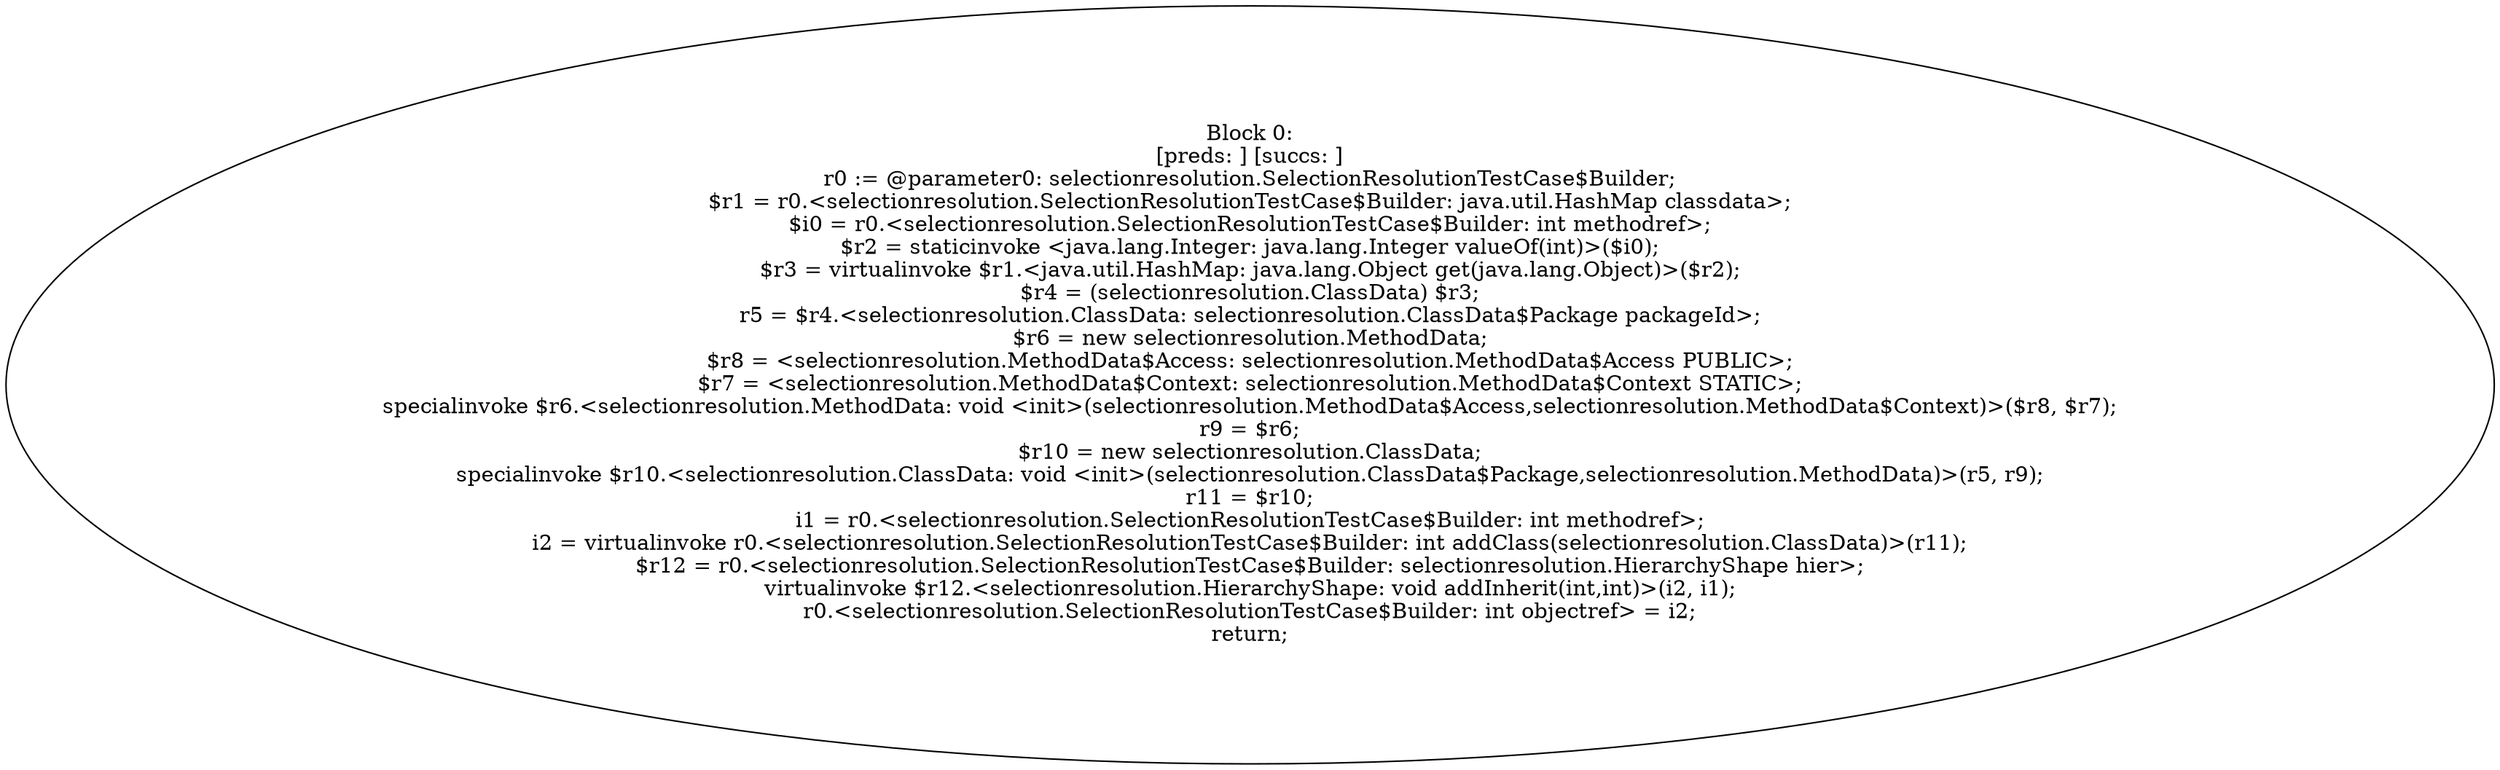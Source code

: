digraph "unitGraph" {
    "Block 0:
[preds: ] [succs: ]
r0 := @parameter0: selectionresolution.SelectionResolutionTestCase$Builder;
$r1 = r0.<selectionresolution.SelectionResolutionTestCase$Builder: java.util.HashMap classdata>;
$i0 = r0.<selectionresolution.SelectionResolutionTestCase$Builder: int methodref>;
$r2 = staticinvoke <java.lang.Integer: java.lang.Integer valueOf(int)>($i0);
$r3 = virtualinvoke $r1.<java.util.HashMap: java.lang.Object get(java.lang.Object)>($r2);
$r4 = (selectionresolution.ClassData) $r3;
r5 = $r4.<selectionresolution.ClassData: selectionresolution.ClassData$Package packageId>;
$r6 = new selectionresolution.MethodData;
$r8 = <selectionresolution.MethodData$Access: selectionresolution.MethodData$Access PUBLIC>;
$r7 = <selectionresolution.MethodData$Context: selectionresolution.MethodData$Context STATIC>;
specialinvoke $r6.<selectionresolution.MethodData: void <init>(selectionresolution.MethodData$Access,selectionresolution.MethodData$Context)>($r8, $r7);
r9 = $r6;
$r10 = new selectionresolution.ClassData;
specialinvoke $r10.<selectionresolution.ClassData: void <init>(selectionresolution.ClassData$Package,selectionresolution.MethodData)>(r5, r9);
r11 = $r10;
i1 = r0.<selectionresolution.SelectionResolutionTestCase$Builder: int methodref>;
i2 = virtualinvoke r0.<selectionresolution.SelectionResolutionTestCase$Builder: int addClass(selectionresolution.ClassData)>(r11);
$r12 = r0.<selectionresolution.SelectionResolutionTestCase$Builder: selectionresolution.HierarchyShape hier>;
virtualinvoke $r12.<selectionresolution.HierarchyShape: void addInherit(int,int)>(i2, i1);
r0.<selectionresolution.SelectionResolutionTestCase$Builder: int objectref> = i2;
return;
"
}

